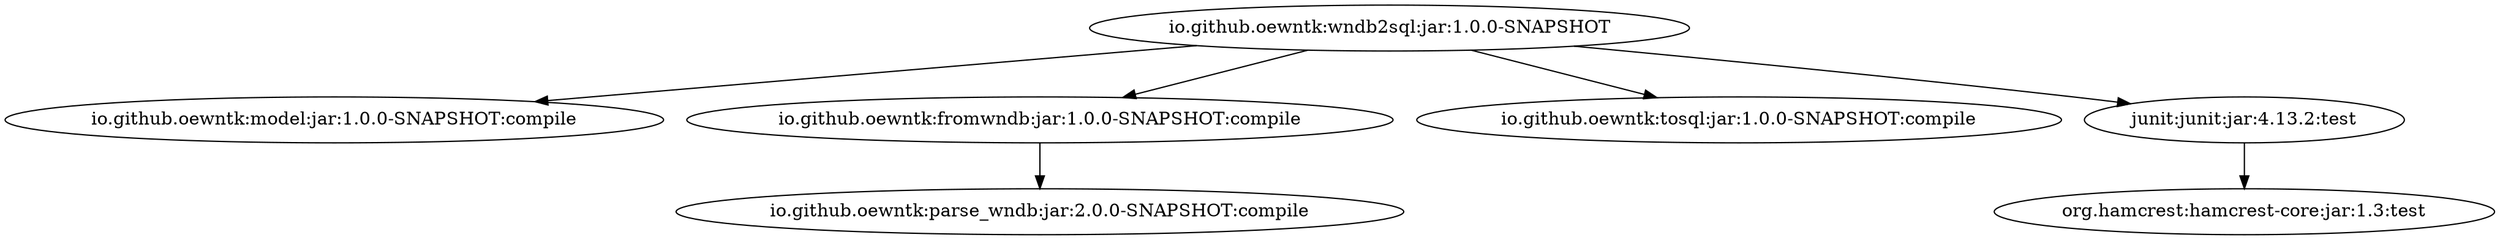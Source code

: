 digraph "io.github.oewntk:wndb2sql:jar:1.0.0-SNAPSHOT" { 
	"io.github.oewntk:wndb2sql:jar:1.0.0-SNAPSHOT" -> "io.github.oewntk:model:jar:1.0.0-SNAPSHOT:compile" ; 
	"io.github.oewntk:wndb2sql:jar:1.0.0-SNAPSHOT" -> "io.github.oewntk:fromwndb:jar:1.0.0-SNAPSHOT:compile" ; 
	"io.github.oewntk:wndb2sql:jar:1.0.0-SNAPSHOT" -> "io.github.oewntk:tosql:jar:1.0.0-SNAPSHOT:compile" ; 
	"io.github.oewntk:wndb2sql:jar:1.0.0-SNAPSHOT" -> "junit:junit:jar:4.13.2:test" ; 
	"io.github.oewntk:fromwndb:jar:1.0.0-SNAPSHOT:compile" -> "io.github.oewntk:parse_wndb:jar:2.0.0-SNAPSHOT:compile" ; 
	"junit:junit:jar:4.13.2:test" -> "org.hamcrest:hamcrest-core:jar:1.3:test" ; 
 } 